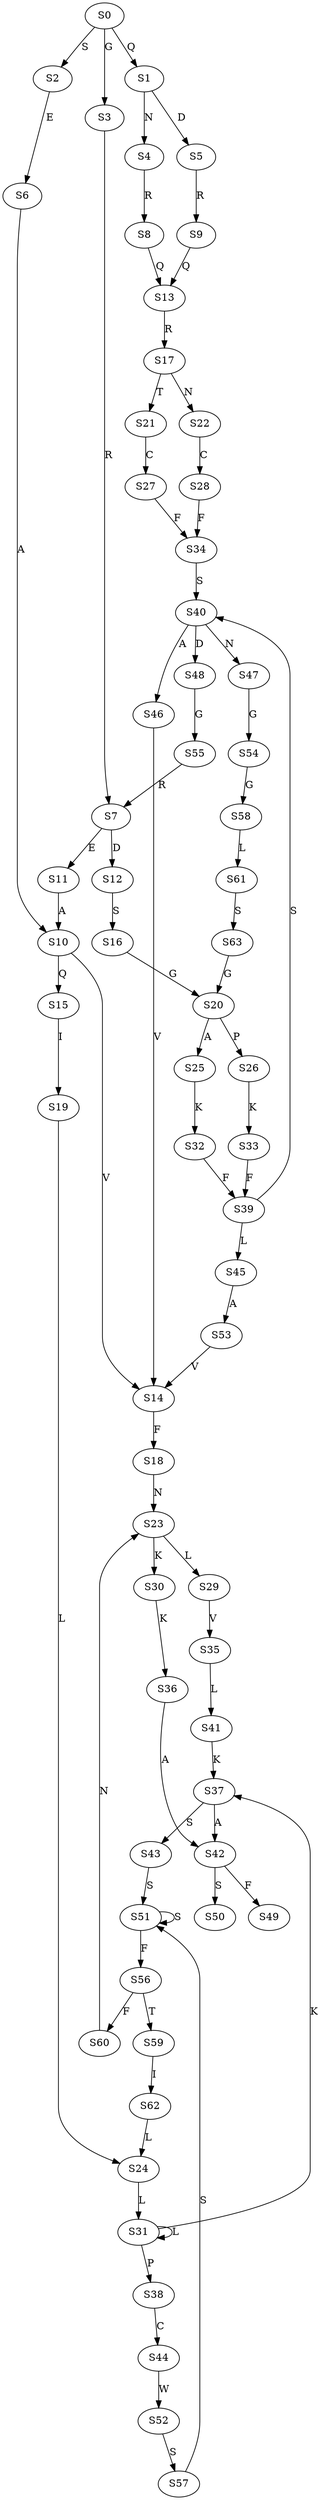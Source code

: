 strict digraph  {
	S0 -> S1 [ label = Q ];
	S0 -> S2 [ label = S ];
	S0 -> S3 [ label = G ];
	S1 -> S4 [ label = N ];
	S1 -> S5 [ label = D ];
	S2 -> S6 [ label = E ];
	S3 -> S7 [ label = R ];
	S4 -> S8 [ label = R ];
	S5 -> S9 [ label = R ];
	S6 -> S10 [ label = A ];
	S7 -> S11 [ label = E ];
	S7 -> S12 [ label = D ];
	S8 -> S13 [ label = Q ];
	S9 -> S13 [ label = Q ];
	S10 -> S14 [ label = V ];
	S10 -> S15 [ label = Q ];
	S11 -> S10 [ label = A ];
	S12 -> S16 [ label = S ];
	S13 -> S17 [ label = R ];
	S14 -> S18 [ label = F ];
	S15 -> S19 [ label = I ];
	S16 -> S20 [ label = G ];
	S17 -> S21 [ label = T ];
	S17 -> S22 [ label = N ];
	S18 -> S23 [ label = N ];
	S19 -> S24 [ label = L ];
	S20 -> S25 [ label = A ];
	S20 -> S26 [ label = P ];
	S21 -> S27 [ label = C ];
	S22 -> S28 [ label = C ];
	S23 -> S29 [ label = L ];
	S23 -> S30 [ label = K ];
	S24 -> S31 [ label = L ];
	S25 -> S32 [ label = K ];
	S26 -> S33 [ label = K ];
	S27 -> S34 [ label = F ];
	S28 -> S34 [ label = F ];
	S29 -> S35 [ label = V ];
	S30 -> S36 [ label = K ];
	S31 -> S37 [ label = K ];
	S31 -> S31 [ label = L ];
	S31 -> S38 [ label = P ];
	S32 -> S39 [ label = F ];
	S33 -> S39 [ label = F ];
	S34 -> S40 [ label = S ];
	S35 -> S41 [ label = L ];
	S36 -> S42 [ label = A ];
	S37 -> S42 [ label = A ];
	S37 -> S43 [ label = S ];
	S38 -> S44 [ label = C ];
	S39 -> S40 [ label = S ];
	S39 -> S45 [ label = L ];
	S40 -> S46 [ label = A ];
	S40 -> S47 [ label = N ];
	S40 -> S48 [ label = D ];
	S41 -> S37 [ label = K ];
	S42 -> S49 [ label = F ];
	S42 -> S50 [ label = S ];
	S43 -> S51 [ label = S ];
	S44 -> S52 [ label = W ];
	S45 -> S53 [ label = A ];
	S46 -> S14 [ label = V ];
	S47 -> S54 [ label = G ];
	S48 -> S55 [ label = G ];
	S51 -> S56 [ label = F ];
	S51 -> S51 [ label = S ];
	S52 -> S57 [ label = S ];
	S53 -> S14 [ label = V ];
	S54 -> S58 [ label = G ];
	S55 -> S7 [ label = R ];
	S56 -> S59 [ label = T ];
	S56 -> S60 [ label = F ];
	S57 -> S51 [ label = S ];
	S58 -> S61 [ label = L ];
	S59 -> S62 [ label = I ];
	S60 -> S23 [ label = N ];
	S61 -> S63 [ label = S ];
	S62 -> S24 [ label = L ];
	S63 -> S20 [ label = G ];
}

